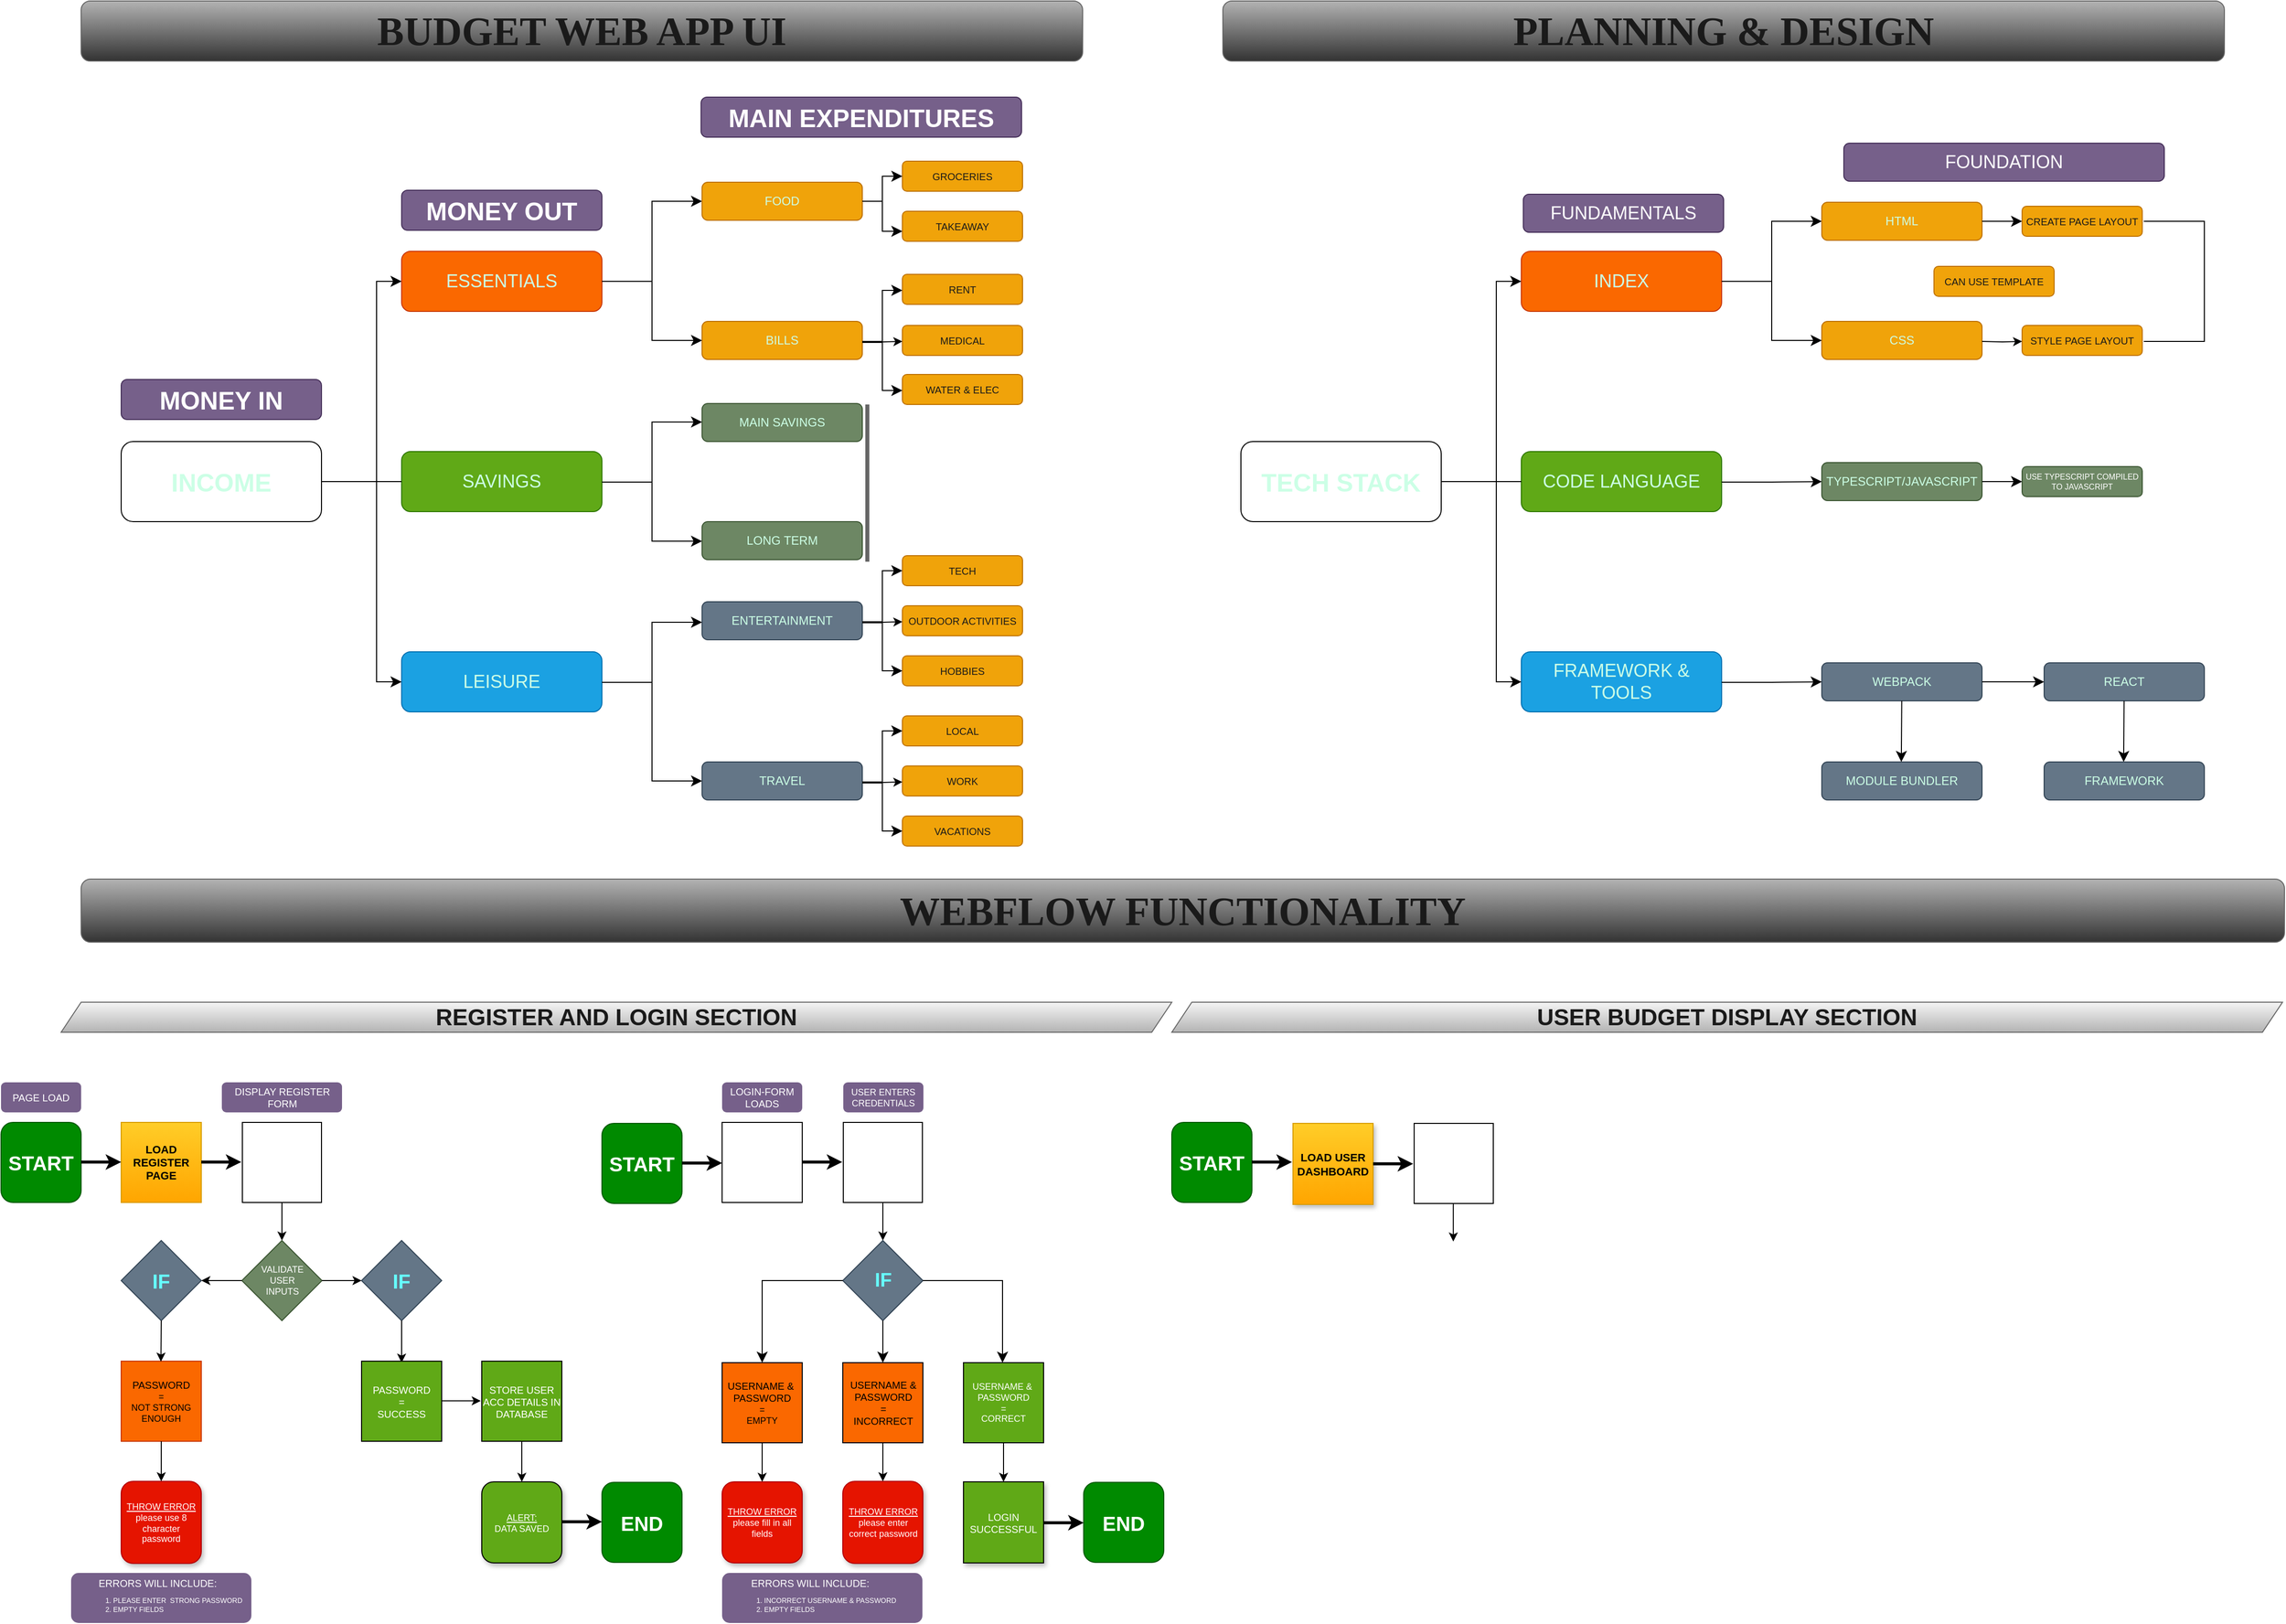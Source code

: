 <mxfile version="21.2.8" type="device">
  <diagram name="Page-1" id="I_GCutwwqsWQ-EJrJeId">
    <mxGraphModel dx="1694" dy="2694" grid="1" gridSize="10" guides="1" tooltips="1" connect="1" arrows="1" fold="1" page="1" pageScale="1" pageWidth="1169" pageHeight="1654" math="0" shadow="0">
      <root>
        <mxCell id="0" />
        <mxCell id="1" parent="0" />
        <mxCell id="FOsPCoNG0iHL-lNRCBrH-2" value="BUDGET WEB APP UI" style="rounded=1;whiteSpace=wrap;html=1;labelBackgroundColor=none;fontFamily=Tahoma;fontStyle=1;fontSize=40;fillColor=#B3B3B3;gradientColor=#333333;strokeColor=#666666;fontColor=#1A1A1A;" vertex="1" parent="1">
          <mxGeometry x="80" y="-1640" width="1000" height="60" as="geometry" />
        </mxCell>
        <mxCell id="FOsPCoNG0iHL-lNRCBrH-97" value="PLANNING &amp;amp; DESIGN" style="rounded=1;whiteSpace=wrap;html=1;labelBackgroundColor=none;fontFamily=Tahoma;fontStyle=1;fontSize=40;fillColor=#B3B3B3;gradientColor=#333333;strokeColor=#666666;fontColor=#1A1A1A;" vertex="1" parent="1">
          <mxGeometry x="1220" y="-1640" width="1000" height="60" as="geometry" />
        </mxCell>
        <mxCell id="FOsPCoNG0iHL-lNRCBrH-99" value="TECH STACK" style="rounded=1;whiteSpace=wrap;html=1;fontStyle=1;fontSize=25;fontColor=#CCFFE6;" vertex="1" parent="1">
          <mxGeometry x="1238" y="-1200" width="200" height="80" as="geometry" />
        </mxCell>
        <mxCell id="FOsPCoNG0iHL-lNRCBrH-100" value="CODE LANGUAGE" style="rounded=1;whiteSpace=wrap;html=1;fillColor=#60a917;fontColor=#CCFFE6;strokeColor=#2D7600;fontSize=18;" vertex="1" parent="1">
          <mxGeometry x="1518" y="-1190" width="200" height="60" as="geometry" />
        </mxCell>
        <mxCell id="FOsPCoNG0iHL-lNRCBrH-101" value="INDEX" style="rounded=1;whiteSpace=wrap;html=1;fillColor=#fa6800;fontColor=#CCFFE6;strokeColor=#C73500;fontSize=18;" vertex="1" parent="1">
          <mxGeometry x="1518" y="-1390" width="200" height="60" as="geometry" />
        </mxCell>
        <mxCell id="FOsPCoNG0iHL-lNRCBrH-102" value="FRAMEWORK &amp;amp; TOOLS" style="rounded=1;whiteSpace=wrap;html=1;fillColor=#1ba1e2;fontColor=#CCFFE6;strokeColor=#006EAF;fontSize=18;" vertex="1" parent="1">
          <mxGeometry x="1518" y="-990" width="200" height="60" as="geometry" />
        </mxCell>
        <mxCell id="FOsPCoNG0iHL-lNRCBrH-103" value="" style="endArrow=none;html=1;rounded=0;exitX=1;exitY=0.5;exitDx=0;exitDy=0;entryX=0;entryY=0.5;entryDx=0;entryDy=0;align=center;verticalAlign=middle;" edge="1" parent="1" source="FOsPCoNG0iHL-lNRCBrH-99" target="FOsPCoNG0iHL-lNRCBrH-100">
          <mxGeometry width="50" height="50" relative="1" as="geometry">
            <mxPoint x="1798" y="-1060" as="sourcePoint" />
            <mxPoint x="1848" y="-1110" as="targetPoint" />
          </mxGeometry>
        </mxCell>
        <mxCell id="FOsPCoNG0iHL-lNRCBrH-104" value="" style="edgeStyle=elbowEdgeStyle;elbow=horizontal;endArrow=classic;html=1;curved=0;rounded=0;endSize=8;startSize=8;exitX=1;exitY=0.5;exitDx=0;exitDy=0;align=center;entryX=0;entryY=0.5;entryDx=0;entryDy=0;" edge="1" parent="1" source="FOsPCoNG0iHL-lNRCBrH-101" target="FOsPCoNG0iHL-lNRCBrH-106">
          <mxGeometry width="50" height="50" relative="1" as="geometry">
            <mxPoint x="1768" y="-1220" as="sourcePoint" />
            <mxPoint x="1818" y="-1420" as="targetPoint" />
          </mxGeometry>
        </mxCell>
        <mxCell id="FOsPCoNG0iHL-lNRCBrH-105" value="" style="edgeStyle=elbowEdgeStyle;elbow=horizontal;endArrow=classic;html=1;curved=0;rounded=0;endSize=8;startSize=8;align=center;verticalAlign=middle;" edge="1" parent="1">
          <mxGeometry width="50" height="50" relative="1" as="geometry">
            <mxPoint x="1468" y="-1160" as="sourcePoint" />
            <mxPoint x="1518" y="-960" as="targetPoint" />
          </mxGeometry>
        </mxCell>
        <mxCell id="FOsPCoNG0iHL-lNRCBrH-106" value="HTML" style="rounded=1;whiteSpace=wrap;html=1;fillColor=#f0a30a;strokeColor=#BD7000;fontColor=#CCFFE6;" vertex="1" parent="1">
          <mxGeometry x="1818" y="-1439" width="160" height="38" as="geometry" />
        </mxCell>
        <mxCell id="FOsPCoNG0iHL-lNRCBrH-107" value="CSS" style="rounded=1;whiteSpace=wrap;html=1;fillColor=#f0a30a;strokeColor=#BD7000;fontColor=#CCFFE6;" vertex="1" parent="1">
          <mxGeometry x="1818" y="-1320" width="160" height="38" as="geometry" />
        </mxCell>
        <mxCell id="FOsPCoNG0iHL-lNRCBrH-108" value="TYPESCRIPT/JAVASCRIPT" style="rounded=1;whiteSpace=wrap;html=1;fillColor=#6d8764;fontColor=#CCFFE6;strokeColor=#3A5431;" vertex="1" parent="1">
          <mxGeometry x="1818" y="-1179" width="160" height="38" as="geometry" />
        </mxCell>
        <mxCell id="FOsPCoNG0iHL-lNRCBrH-110" value="REACT" style="rounded=1;whiteSpace=wrap;html=1;fillColor=#647687;fontColor=#CCFFE6;strokeColor=#314354;" vertex="1" parent="1">
          <mxGeometry x="2040" y="-979" width="160" height="38" as="geometry" />
        </mxCell>
        <mxCell id="FOsPCoNG0iHL-lNRCBrH-111" value="WEBPACK" style="rounded=1;whiteSpace=wrap;html=1;fillColor=#647687;fontColor=#CCFFE6;strokeColor=#314354;" vertex="1" parent="1">
          <mxGeometry x="1818" y="-979" width="160" height="38" as="geometry" />
        </mxCell>
        <mxCell id="FOsPCoNG0iHL-lNRCBrH-112" value="" style="edgeStyle=elbowEdgeStyle;elbow=horizontal;endArrow=classic;html=1;curved=0;rounded=0;endSize=8;startSize=8;align=center;verticalAlign=middle;" edge="1" parent="1">
          <mxGeometry width="50" height="50" relative="1" as="geometry">
            <mxPoint x="1468" y="-1160" as="sourcePoint" />
            <mxPoint x="1518" y="-1360" as="targetPoint" />
          </mxGeometry>
        </mxCell>
        <mxCell id="FOsPCoNG0iHL-lNRCBrH-113" value="" style="edgeStyle=elbowEdgeStyle;elbow=horizontal;endArrow=classic;html=1;curved=0;rounded=0;endSize=8;startSize=8;entryX=0;entryY=0.5;entryDx=0;entryDy=0;align=center;" edge="1" parent="1" target="FOsPCoNG0iHL-lNRCBrH-107">
          <mxGeometry width="50" height="50" relative="1" as="geometry">
            <mxPoint x="1718" y="-1360" as="sourcePoint" />
            <mxPoint x="1828" y="-1410" as="targetPoint" />
          </mxGeometry>
        </mxCell>
        <mxCell id="FOsPCoNG0iHL-lNRCBrH-114" value="" style="edgeStyle=elbowEdgeStyle;elbow=horizontal;endArrow=classic;html=1;curved=0;rounded=0;endSize=8;startSize=8;exitX=1;exitY=0.5;exitDx=0;exitDy=0;align=center;entryX=0;entryY=0.5;entryDx=0;entryDy=0;" edge="1" parent="1" target="FOsPCoNG0iHL-lNRCBrH-108">
          <mxGeometry width="50" height="50" relative="1" as="geometry">
            <mxPoint x="1718" y="-1159.5" as="sourcePoint" />
            <mxPoint x="1818" y="-1219.5" as="targetPoint" />
          </mxGeometry>
        </mxCell>
        <mxCell id="FOsPCoNG0iHL-lNRCBrH-117" value="" style="edgeStyle=elbowEdgeStyle;elbow=horizontal;endArrow=classic;html=1;curved=0;rounded=0;endSize=8;startSize=8;entryX=0;entryY=0.5;entryDx=0;entryDy=0;align=center;" edge="1" parent="1" target="FOsPCoNG0iHL-lNRCBrH-111">
          <mxGeometry width="50" height="50" relative="1" as="geometry">
            <mxPoint x="1718" y="-959.5" as="sourcePoint" />
            <mxPoint x="1818" y="-900.5" as="targetPoint" />
          </mxGeometry>
        </mxCell>
        <mxCell id="FOsPCoNG0iHL-lNRCBrH-118" value="CREATE PAGE LAYOUT" style="rounded=1;whiteSpace=wrap;html=1;fillColor=#f0a30a;strokeColor=#BD7000;fontColor=#1A1A1A;fontSize=10;" vertex="1" parent="1">
          <mxGeometry x="2018" y="-1435" width="120" height="30" as="geometry" />
        </mxCell>
        <mxCell id="FOsPCoNG0iHL-lNRCBrH-127" value="STYLE PAGE LAYOUT" style="rounded=1;whiteSpace=wrap;html=1;fillColor=#f0a30a;strokeColor=#BD7000;fontColor=#1A1A1A;fontSize=10;" vertex="1" parent="1">
          <mxGeometry x="2018" y="-1316" width="120" height="30" as="geometry" />
        </mxCell>
        <mxCell id="FOsPCoNG0iHL-lNRCBrH-129" value="" style="edgeStyle=elbowEdgeStyle;elbow=horizontal;endArrow=classic;html=1;curved=0;rounded=0;endSize=8;startSize=8;align=center;" edge="1" parent="1" target="FOsPCoNG0iHL-lNRCBrH-118">
          <mxGeometry width="50" height="50" relative="1" as="geometry">
            <mxPoint x="1978" y="-1420" as="sourcePoint" />
            <mxPoint x="2068" y="-1500" as="targetPoint" />
          </mxGeometry>
        </mxCell>
        <mxCell id="FOsPCoNG0iHL-lNRCBrH-138" value="" style="edgeStyle=orthogonalEdgeStyle;rounded=0;orthogonalLoop=1;jettySize=auto;html=1;entryX=0;entryY=0.5;entryDx=0;entryDy=0;" edge="1" parent="1">
          <mxGeometry relative="1" as="geometry">
            <mxPoint x="1978" y="-1300" as="sourcePoint" />
            <mxPoint x="2018" y="-1300" as="targetPoint" />
          </mxGeometry>
        </mxCell>
        <mxCell id="FOsPCoNG0iHL-lNRCBrH-146" value="" style="edgeStyle=elbowEdgeStyle;elbow=horizontal;endArrow=classic;html=1;curved=0;rounded=0;endSize=8;startSize=8;entryX=0;entryY=0.5;entryDx=0;entryDy=0;align=center;" edge="1" parent="1" source="FOsPCoNG0iHL-lNRCBrH-111" target="FOsPCoNG0iHL-lNRCBrH-110">
          <mxGeometry width="50" height="50" relative="1" as="geometry">
            <mxPoint x="1980" y="-961" as="sourcePoint" />
            <mxPoint x="2038" y="-960.59" as="targetPoint" />
          </mxGeometry>
        </mxCell>
        <mxCell id="FOsPCoNG0iHL-lNRCBrH-147" value="USE TYPESCRIPT COMPILED TO JAVASCRIPT" style="rounded=1;whiteSpace=wrap;html=1;fillColor=#6d8764;strokeColor=#3A5431;fontColor=#ffffff;fontSize=8;" vertex="1" parent="1">
          <mxGeometry x="2018" y="-1175" width="120" height="30" as="geometry" />
        </mxCell>
        <mxCell id="FOsPCoNG0iHL-lNRCBrH-149" value="" style="edgeStyle=elbowEdgeStyle;elbow=horizontal;endArrow=classic;html=1;curved=0;rounded=0;endSize=8;startSize=8;align=center;" edge="1" parent="1" target="FOsPCoNG0iHL-lNRCBrH-147">
          <mxGeometry width="50" height="50" relative="1" as="geometry">
            <mxPoint x="1978" y="-1160" as="sourcePoint" />
            <mxPoint x="2068" y="-1240" as="targetPoint" />
          </mxGeometry>
        </mxCell>
        <mxCell id="FOsPCoNG0iHL-lNRCBrH-157" value="" style="edgeStyle=segmentEdgeStyle;endArrow=classic;html=1;curved=0;rounded=0;endSize=8;startSize=8;" edge="1" parent="1">
          <mxGeometry width="50" height="50" relative="1" as="geometry">
            <mxPoint x="2119.82" y="-941" as="sourcePoint" />
            <mxPoint x="2119.41" y="-880" as="targetPoint" />
          </mxGeometry>
        </mxCell>
        <mxCell id="FOsPCoNG0iHL-lNRCBrH-159" value="FRAMEWORK" style="rounded=1;whiteSpace=wrap;html=1;fillColor=#647687;fontColor=#CCFFE6;strokeColor=#314354;" vertex="1" parent="1">
          <mxGeometry x="2040" y="-880" width="160" height="38" as="geometry" />
        </mxCell>
        <mxCell id="FOsPCoNG0iHL-lNRCBrH-160" value="MODULE BUNDLER" style="rounded=1;whiteSpace=wrap;html=1;fillColor=#647687;fontColor=#CCFFE6;strokeColor=#314354;" vertex="1" parent="1">
          <mxGeometry x="1818" y="-880" width="160" height="38" as="geometry" />
        </mxCell>
        <mxCell id="FOsPCoNG0iHL-lNRCBrH-165" value="" style="shape=partialRectangle;whiteSpace=wrap;html=1;bottom=1;right=1;left=1;top=0;fillColor=none;routingCenterX=-0.5;rotation=-90;" vertex="1" parent="1">
          <mxGeometry x="2110" y="-1390" width="120" height="60" as="geometry" />
        </mxCell>
        <mxCell id="FOsPCoNG0iHL-lNRCBrH-167" value="CAN USE TEMPLATE" style="rounded=1;whiteSpace=wrap;html=1;fillColor=#f0a30a;strokeColor=#BD7000;fontColor=#1A1A1A;fontSize=10;" vertex="1" parent="1">
          <mxGeometry x="1930" y="-1375" width="120" height="30" as="geometry" />
        </mxCell>
        <mxCell id="FOsPCoNG0iHL-lNRCBrH-168" value="" style="edgeStyle=segmentEdgeStyle;endArrow=classic;html=1;curved=0;rounded=0;endSize=8;startSize=8;" edge="1" parent="1">
          <mxGeometry width="50" height="50" relative="1" as="geometry">
            <mxPoint x="1897.82" y="-941" as="sourcePoint" />
            <mxPoint x="1897.41" y="-880" as="targetPoint" />
          </mxGeometry>
        </mxCell>
        <mxCell id="FOsPCoNG0iHL-lNRCBrH-169" value="FUNDAMENTALS" style="rounded=1;whiteSpace=wrap;html=1;fontSize=18;fillColor=#76608a;fontColor=#ffffff;strokeColor=#432D57;" vertex="1" parent="1">
          <mxGeometry x="1520" y="-1447" width="200" height="38" as="geometry" />
        </mxCell>
        <mxCell id="FOsPCoNG0iHL-lNRCBrH-170" value="FOUNDATION" style="rounded=1;whiteSpace=wrap;html=1;fontSize=18;fillColor=#76608a;fontColor=#ffffff;strokeColor=#432D57;" vertex="1" parent="1">
          <mxGeometry x="1840" y="-1498" width="320" height="38" as="geometry" />
        </mxCell>
        <mxCell id="FOsPCoNG0iHL-lNRCBrH-172" value="WEBFLOW FUNCTIONALITY" style="rounded=1;whiteSpace=wrap;html=1;labelBackgroundColor=none;fontFamily=Tahoma;fontStyle=1;fontSize=40;fillColor=#B3B3B3;gradientColor=#333333;strokeColor=#666666;fontColor=#1A1A1A;" vertex="1" parent="1">
          <mxGeometry x="80" y="-763" width="2200" height="63" as="geometry" />
        </mxCell>
        <mxCell id="FOsPCoNG0iHL-lNRCBrH-175" value="&lt;font style=&quot;font-size: 20px;&quot;&gt;START&lt;/font&gt;" style="triangle;whiteSpace=wrap;html=1;fillColor=#008a00;strokeColor=#005700;shape=label;perimeter=rectanglePerimeter;rounded=1;fontColor=#ffffff;strokeWidth=1;fontStyle=1;fontSize=20;" vertex="1" parent="1">
          <mxGeometry y="-520" width="80" height="80" as="geometry" />
        </mxCell>
        <mxCell id="FOsPCoNG0iHL-lNRCBrH-176" value="LOAD LOGIN&lt;br&gt;PAGE" style="ellipse;whiteSpace=wrap;html=1;aspect=fixed;shape=label;perimeter=rectanglePerimeter;strokeWidth=1;fontColor=#FFFFFF;" vertex="1" parent="1">
          <mxGeometry x="720" y="-520" width="80" height="80" as="geometry" />
        </mxCell>
        <mxCell id="FOsPCoNG0iHL-lNRCBrH-178" value="USERNAME &amp;amp; PASSWORD" style="rounded=0;whiteSpace=wrap;html=1;strokeWidth=1;fontColor=#FFFFFF;" vertex="1" parent="1">
          <mxGeometry x="841" y="-520" width="79" height="80" as="geometry" />
        </mxCell>
        <mxCell id="FOsPCoNG0iHL-lNRCBrH-179" value="&lt;font style=&quot;font-size: 10px;&quot;&gt;USERNAME &amp;amp;&amp;nbsp;&lt;br style=&quot;&quot;&gt;PASSWORD&lt;/font&gt;&lt;br style=&quot;font-size: 9px;&quot;&gt;=&lt;br style=&quot;font-size: 9px;&quot;&gt;EMPTY" style="rounded=0;whiteSpace=wrap;html=1;fontSize=9;fillColor=#fa6800;fontColor=#000000;strokeColor=default;strokeWidth=1;" vertex="1" parent="1">
          <mxGeometry x="720" y="-280" width="80" height="80" as="geometry" />
        </mxCell>
        <mxCell id="FOsPCoNG0iHL-lNRCBrH-182" value="" style="endArrow=classic;html=1;rounded=0;entryX=0;entryY=0.5;entryDx=0;entryDy=0;strokeWidth=3;fontColor=#CCFFE6;" edge="1" parent="1">
          <mxGeometry width="50" height="50" relative="1" as="geometry">
            <mxPoint x="800" y="-480.42" as="sourcePoint" />
            <mxPoint x="840" y="-480.42" as="targetPoint" />
          </mxGeometry>
        </mxCell>
        <mxCell id="FOsPCoNG0iHL-lNRCBrH-183" value="" style="endArrow=classic;html=1;rounded=0;exitX=0.5;exitY=1;exitDx=0;exitDy=0;strokeWidth=1;entryX=0.5;entryY=0;entryDx=0;entryDy=0;" edge="1" parent="1" source="FOsPCoNG0iHL-lNRCBrH-178" target="FOsPCoNG0iHL-lNRCBrH-204">
          <mxGeometry width="50" height="50" relative="1" as="geometry">
            <mxPoint x="780" y="-420" as="sourcePoint" />
            <mxPoint x="880.5" y="-400" as="targetPoint" />
          </mxGeometry>
        </mxCell>
        <mxCell id="FOsPCoNG0iHL-lNRCBrH-185" value="&lt;u&gt;THROW ERROR&lt;/u&gt;&lt;br&gt;please fill in all fields" style="rounded=1;whiteSpace=wrap;html=1;fontSize=9;fillColor=#e51400;fontColor=#ffffff;strokeColor=#B20000;shadow=1;strokeWidth=1;" vertex="1" parent="1">
          <mxGeometry x="720" y="-161" width="80" height="81" as="geometry" />
        </mxCell>
        <mxCell id="FOsPCoNG0iHL-lNRCBrH-186" value="" style="endArrow=classic;html=1;rounded=0;entryX=0.5;entryY=0;entryDx=0;entryDy=0;exitX=0.5;exitY=1;exitDx=0;exitDy=0;strokeWidth=1;" edge="1" parent="1" source="FOsPCoNG0iHL-lNRCBrH-179" target="FOsPCoNG0iHL-lNRCBrH-185">
          <mxGeometry width="50" height="50" relative="1" as="geometry">
            <mxPoint x="759.5" y="-190" as="sourcePoint" />
            <mxPoint x="877.5" y="-123" as="targetPoint" />
          </mxGeometry>
        </mxCell>
        <mxCell id="FOsPCoNG0iHL-lNRCBrH-187" value="&lt;span style=&quot;font-size: 10px;&quot;&gt;USERNAME &amp;amp; PASSWORD&lt;br&gt;=&lt;br&gt;INCORRECT&lt;br&gt;&lt;/span&gt;" style="rounded=0;whiteSpace=wrap;html=1;fontSize=9;fillColor=#fa6800;fontColor=#000000;strokeColor=default;strokeWidth=1;" vertex="1" parent="1">
          <mxGeometry x="840.5" y="-280" width="80" height="80" as="geometry" />
        </mxCell>
        <mxCell id="FOsPCoNG0iHL-lNRCBrH-190" value="&lt;u&gt;THROW ERROR&lt;/u&gt;&lt;br&gt;please enter correct password" style="rounded=1;whiteSpace=wrap;html=1;fontSize=9;fillColor=#e51400;fontColor=#ffffff;strokeColor=#B20000;shadow=1;strokeWidth=1;" vertex="1" parent="1">
          <mxGeometry x="840.5" y="-161.5" width="80" height="82" as="geometry" />
        </mxCell>
        <mxCell id="FOsPCoNG0iHL-lNRCBrH-191" value="" style="endArrow=classic;html=1;rounded=0;entryX=0.5;entryY=0;entryDx=0;entryDy=0;exitX=0.5;exitY=1;exitDx=0;exitDy=0;strokeWidth=1;" edge="1" parent="1" target="FOsPCoNG0iHL-lNRCBrH-190" source="FOsPCoNG0iHL-lNRCBrH-187">
          <mxGeometry width="50" height="50" relative="1" as="geometry">
            <mxPoint x="881.5" y="-190" as="sourcePoint" />
            <mxPoint x="999.5" y="-124" as="targetPoint" />
          </mxGeometry>
        </mxCell>
        <mxCell id="FOsPCoNG0iHL-lNRCBrH-204" value="IF" style="rhombus;whiteSpace=wrap;html=1;fillColor=#647687;strokeColor=#314354;fontColor=#66FFFF;strokeWidth=1;fontSize=19;fontStyle=1" vertex="1" parent="1">
          <mxGeometry x="840.5" y="-402" width="80" height="80" as="geometry" />
        </mxCell>
        <mxCell id="FOsPCoNG0iHL-lNRCBrH-205" value="" style="edgeStyle=segmentEdgeStyle;endArrow=classic;html=1;curved=0;rounded=0;endSize=8;startSize=8;entryX=0.5;entryY=0;entryDx=0;entryDy=0;exitX=0.5;exitY=1;exitDx=0;exitDy=0;strokeWidth=1;" edge="1" parent="1" source="FOsPCoNG0iHL-lNRCBrH-204" target="FOsPCoNG0iHL-lNRCBrH-187">
          <mxGeometry width="50" height="50" relative="1" as="geometry">
            <mxPoint x="881" y="-320" as="sourcePoint" />
            <mxPoint x="1155" y="-287" as="targetPoint" />
          </mxGeometry>
        </mxCell>
        <mxCell id="FOsPCoNG0iHL-lNRCBrH-206" value="" style="edgeStyle=segmentEdgeStyle;endArrow=classic;html=1;curved=0;rounded=0;endSize=8;startSize=8;exitX=0;exitY=0.5;exitDx=0;exitDy=0;entryX=0.5;entryY=0;entryDx=0;entryDy=0;strokeWidth=1;" edge="1" parent="1" source="FOsPCoNG0iHL-lNRCBrH-204" target="FOsPCoNG0iHL-lNRCBrH-179">
          <mxGeometry width="50" height="50" relative="1" as="geometry">
            <mxPoint x="780" y="-360" as="sourcePoint" />
            <mxPoint x="819" y="-290" as="targetPoint" />
          </mxGeometry>
        </mxCell>
        <mxCell id="FOsPCoNG0iHL-lNRCBrH-208" value="" style="edgeStyle=segmentEdgeStyle;endArrow=classic;html=1;curved=0;rounded=0;endSize=8;startSize=8;exitX=1;exitY=0.5;exitDx=0;exitDy=0;strokeWidth=1;" edge="1" parent="1" source="FOsPCoNG0iHL-lNRCBrH-204">
          <mxGeometry width="50" height="50" relative="1" as="geometry">
            <mxPoint x="1105" y="-330" as="sourcePoint" />
            <mxPoint x="1000" y="-280" as="targetPoint" />
          </mxGeometry>
        </mxCell>
        <mxCell id="FOsPCoNG0iHL-lNRCBrH-209" value="USERNAME &amp;amp;&amp;nbsp;&lt;br style=&quot;font-size: 9px;&quot;&gt;PASSWORD&lt;br style=&quot;font-size: 9px;&quot;&gt;=&lt;br style=&quot;font-size: 9px;&quot;&gt;CORRECT" style="rounded=0;whiteSpace=wrap;html=1;fontSize=9;fillColor=#60a917;fontColor=#ffffff;strokeColor=default;strokeWidth=1;" vertex="1" parent="1">
          <mxGeometry x="961" y="-280" width="80" height="80" as="geometry" />
        </mxCell>
        <mxCell id="FOsPCoNG0iHL-lNRCBrH-210" value="LOGIN SUCCESSFUL" style="rounded=0;whiteSpace=wrap;html=1;fontSize=10;fillColor=#60a917;fontColor=#ffffff;strokeColor=default;shadow=1;strokeWidth=1;" vertex="1" parent="1">
          <mxGeometry x="961" y="-161" width="80" height="81" as="geometry" />
        </mxCell>
        <mxCell id="FOsPCoNG0iHL-lNRCBrH-211" value="" style="endArrow=classic;html=1;rounded=0;entryX=0.5;entryY=0;entryDx=0;entryDy=0;exitX=0.5;exitY=1;exitDx=0;exitDy=0;strokeWidth=1;" edge="1" parent="1" source="FOsPCoNG0iHL-lNRCBrH-209" target="FOsPCoNG0iHL-lNRCBrH-210">
          <mxGeometry width="50" height="50" relative="1" as="geometry">
            <mxPoint x="1000.5" y="-190" as="sourcePoint" />
            <mxPoint x="1118.5" y="-123" as="targetPoint" />
          </mxGeometry>
        </mxCell>
        <mxCell id="FOsPCoNG0iHL-lNRCBrH-213" value="LOAD USER DASHBOARD" style="rounded=0;whiteSpace=wrap;html=1;fontSize=11;shadow=1;strokeWidth=1;fillColor=#ffcd28;gradientColor=#ffa500;strokeColor=#d79b00;fontColor=#000000;fontStyle=1" vertex="1" parent="1">
          <mxGeometry x="1290" y="-519" width="80" height="81" as="geometry" />
        </mxCell>
        <mxCell id="FOsPCoNG0iHL-lNRCBrH-220" value="PAGE LOAD" style="rounded=1;whiteSpace=wrap;html=1;fontSize=10;fillColor=#76608a;fontColor=#ffffff;strokeColor=none;" vertex="1" parent="1">
          <mxGeometry y="-560" width="80" height="30" as="geometry" />
        </mxCell>
        <mxCell id="FOsPCoNG0iHL-lNRCBrH-221" value="&lt;font style=&quot;font-size: 10px;&quot;&gt;LOGIN-FORM&lt;br style=&quot;font-size: 10px;&quot;&gt;LOADS&lt;/font&gt;" style="rounded=1;whiteSpace=wrap;html=1;fontSize=10;fillColor=#76608a;fontColor=#ffffff;strokeColor=none;" vertex="1" parent="1">
          <mxGeometry x="720" y="-560" width="80" height="30" as="geometry" />
        </mxCell>
        <mxCell id="FOsPCoNG0iHL-lNRCBrH-222" value="USER ENTERS CREDENTIALS" style="rounded=1;whiteSpace=wrap;html=1;fontSize=9;fillColor=#76608a;fontColor=#ffffff;strokeColor=none;" vertex="1" parent="1">
          <mxGeometry x="841" y="-560" width="80" height="30" as="geometry" />
        </mxCell>
        <mxCell id="FOsPCoNG0iHL-lNRCBrH-223" value="&lt;div style=&quot;text-align: center;&quot;&gt;&lt;span style=&quot;font-size: 10px; background-color: initial;&quot;&gt;ERRORS WILL INCLUDE:&lt;/span&gt;&lt;/div&gt;&lt;ol style=&quot;font-size: 7px;&quot;&gt;&lt;li style=&quot;&quot;&gt;&lt;font style=&quot;font-size: 7px;&quot;&gt;INCORRECT USERNAME &amp;amp; PASSWORD&lt;/font&gt;&lt;/li&gt;&lt;li style=&quot;&quot;&gt;EMPTY FIELDS&lt;/li&gt;&lt;/ol&gt;" style="rounded=1;whiteSpace=wrap;html=1;align=left;fillColor=#76608a;fontColor=#ffffff;strokeColor=none;" vertex="1" parent="1">
          <mxGeometry x="720" y="-70" width="200" height="50" as="geometry" />
        </mxCell>
        <mxCell id="FOsPCoNG0iHL-lNRCBrH-224" value="&lt;font style=&quot;font-size: 11px;&quot;&gt;&lt;span style=&quot;font-size: 11px;&quot;&gt;LOAD REGISTER PAGE&lt;/span&gt;&lt;/font&gt;" style="ellipse;whiteSpace=wrap;html=1;aspect=fixed;shape=label;perimeter=rectanglePerimeter;strokeWidth=1;fontSize=11;fillColor=#ffcd28;strokeColor=#d79b00;gradientColor=#ffa500;fontColor=#000000;fontStyle=1" vertex="1" parent="1">
          <mxGeometry x="120" y="-520" width="80" height="80" as="geometry" />
        </mxCell>
        <mxCell id="FOsPCoNG0iHL-lNRCBrH-225" value="&lt;u&gt;USER ENTERS:&lt;br&gt;&lt;/u&gt;&lt;font style=&quot;font-size: 10px;&quot;&gt;USERNAME &amp;amp; PASSWORD&lt;/font&gt;" style="rounded=0;whiteSpace=wrap;html=1;strokeWidth=1;fontColor=#FFFFFF;" vertex="1" parent="1">
          <mxGeometry x="241" y="-520" width="79" height="80" as="geometry" />
        </mxCell>
        <mxCell id="FOsPCoNG0iHL-lNRCBrH-226" value="&lt;span style=&quot;font-size: 10px;&quot;&gt;STORE USER ACC DETAILS IN DATABASE&lt;/span&gt;" style="rounded=0;whiteSpace=wrap;html=1;fontSize=9;fillColor=#60a917;fontColor=#ffffff;strokeColor=default;strokeWidth=1;" vertex="1" parent="1">
          <mxGeometry x="480" y="-281.5" width="80" height="80" as="geometry" />
        </mxCell>
        <mxCell id="FOsPCoNG0iHL-lNRCBrH-227" value="" style="endArrow=classic;html=1;rounded=0;entryX=0;entryY=0.5;entryDx=0;entryDy=0;strokeWidth=3;fontColor=#CCFFE6;" edge="1" parent="1">
          <mxGeometry width="50" height="50" relative="1" as="geometry">
            <mxPoint x="200" y="-480.42" as="sourcePoint" />
            <mxPoint x="240" y="-480.42" as="targetPoint" />
          </mxGeometry>
        </mxCell>
        <mxCell id="FOsPCoNG0iHL-lNRCBrH-228" value="" style="endArrow=classic;html=1;rounded=0;exitX=0.5;exitY=1;exitDx=0;exitDy=0;strokeWidth=1;entryX=0.5;entryY=0;entryDx=0;entryDy=0;" edge="1" parent="1" source="FOsPCoNG0iHL-lNRCBrH-225" target="FOsPCoNG0iHL-lNRCBrH-234">
          <mxGeometry width="50" height="50" relative="1" as="geometry">
            <mxPoint x="180" y="-420" as="sourcePoint" />
            <mxPoint x="280.5" y="-400" as="targetPoint" />
          </mxGeometry>
        </mxCell>
        <mxCell id="FOsPCoNG0iHL-lNRCBrH-229" value="&lt;u&gt;ALERT:&lt;/u&gt;&lt;br&gt;DATA SAVED" style="rounded=1;whiteSpace=wrap;html=1;fontSize=9;fillColor=#60a917;fontColor=#ffffff;strokeColor=default;shadow=1;strokeWidth=1;" vertex="1" parent="1">
          <mxGeometry x="480" y="-161" width="80" height="81" as="geometry" />
        </mxCell>
        <mxCell id="FOsPCoNG0iHL-lNRCBrH-231" value="&lt;font style=&quot;font-size: 10px;&quot;&gt;PASSWORD&lt;/font&gt;&lt;br&gt;=&lt;br&gt;NOT STRONG ENOUGH" style="rounded=0;whiteSpace=wrap;html=1;fontSize=9;fillColor=#fa6800;fontColor=#000000;strokeColor=#C73500;strokeWidth=1;" vertex="1" parent="1">
          <mxGeometry x="120" y="-281.5" width="80" height="80" as="geometry" />
        </mxCell>
        <mxCell id="FOsPCoNG0iHL-lNRCBrH-232" value="&lt;u&gt;THROW ERROR&lt;/u&gt;&lt;br&gt;please use 8 character password" style="rounded=1;whiteSpace=wrap;html=1;fontSize=9;fillColor=#e51400;fontColor=#ffffff;strokeColor=#B20000;shadow=1;strokeWidth=1;" vertex="1" parent="1">
          <mxGeometry x="120" y="-161.5" width="80" height="82" as="geometry" />
        </mxCell>
        <mxCell id="FOsPCoNG0iHL-lNRCBrH-233" value="" style="endArrow=classic;html=1;rounded=0;entryX=0.5;entryY=0;entryDx=0;entryDy=0;exitX=0.5;exitY=1;exitDx=0;exitDy=0;strokeWidth=1;" edge="1" parent="1" source="FOsPCoNG0iHL-lNRCBrH-231" target="FOsPCoNG0iHL-lNRCBrH-232">
          <mxGeometry width="50" height="50" relative="1" as="geometry">
            <mxPoint x="161" y="-190.5" as="sourcePoint" />
            <mxPoint x="279" y="-124.5" as="targetPoint" />
          </mxGeometry>
        </mxCell>
        <mxCell id="FOsPCoNG0iHL-lNRCBrH-234" value="VALIDATE&lt;br style=&quot;font-size: 9px;&quot;&gt;USER&lt;br style=&quot;font-size: 9px;&quot;&gt;INPUTS" style="rhombus;whiteSpace=wrap;html=1;fillColor=#6d8764;strokeColor=#3A5431;strokeWidth=1;fontSize=9;fontColor=#ffffff;" vertex="1" parent="1">
          <mxGeometry x="240.5" y="-402" width="80" height="80" as="geometry" />
        </mxCell>
        <mxCell id="FOsPCoNG0iHL-lNRCBrH-243" value="DISPLAY REGISTER FORM" style="rounded=1;whiteSpace=wrap;html=1;fontSize=10;fillColor=#76608a;fontColor=#ffffff;strokeColor=none;" vertex="1" parent="1">
          <mxGeometry x="220.5" y="-560" width="120" height="30" as="geometry" />
        </mxCell>
        <mxCell id="FOsPCoNG0iHL-lNRCBrH-250" value="" style="endArrow=classic;html=1;rounded=0;entryX=0;entryY=0.5;entryDx=0;entryDy=0;strokeWidth=3;" edge="1" parent="1">
          <mxGeometry width="50" height="50" relative="1" as="geometry">
            <mxPoint x="80" y="-480.34" as="sourcePoint" />
            <mxPoint x="120" y="-480.34" as="targetPoint" />
          </mxGeometry>
        </mxCell>
        <mxCell id="FOsPCoNG0iHL-lNRCBrH-252" value="IF" style="rhombus;whiteSpace=wrap;html=1;fillColor=#647687;strokeColor=#314354;fontColor=#66FFFF;strokeWidth=1;fontSize=20;fontStyle=1" vertex="1" parent="1">
          <mxGeometry x="120" y="-402" width="80" height="80" as="geometry" />
        </mxCell>
        <mxCell id="FOsPCoNG0iHL-lNRCBrH-253" value="IF" style="rhombus;whiteSpace=wrap;html=1;fillColor=#647687;strokeColor=#314354;fontColor=#66FFFF;strokeWidth=1;fontSize=20;fontStyle=1" vertex="1" parent="1">
          <mxGeometry x="360" y="-402" width="80" height="80" as="geometry" />
        </mxCell>
        <mxCell id="FOsPCoNG0iHL-lNRCBrH-254" value="" style="endArrow=classic;html=1;rounded=0;entryX=0.496;entryY=0.006;entryDx=0;entryDy=0;strokeWidth=1;entryPerimeter=0;exitX=0.5;exitY=1;exitDx=0;exitDy=0;" edge="1" parent="1" source="FOsPCoNG0iHL-lNRCBrH-252" target="FOsPCoNG0iHL-lNRCBrH-231">
          <mxGeometry width="50" height="50" relative="1" as="geometry">
            <mxPoint x="120" y="-310" as="sourcePoint" />
            <mxPoint x="159.66" y="-285" as="targetPoint" />
          </mxGeometry>
        </mxCell>
        <mxCell id="FOsPCoNG0iHL-lNRCBrH-255" value="" style="endArrow=classic;html=1;rounded=0;strokeWidth=1;exitX=0.5;exitY=1;exitDx=0;exitDy=0;" edge="1" parent="1" source="FOsPCoNG0iHL-lNRCBrH-253">
          <mxGeometry width="50" height="50" relative="1" as="geometry">
            <mxPoint x="370" y="-310" as="sourcePoint" />
            <mxPoint x="400" y="-280" as="targetPoint" />
          </mxGeometry>
        </mxCell>
        <mxCell id="FOsPCoNG0iHL-lNRCBrH-256" value="" style="endArrow=classic;html=1;rounded=0;strokeWidth=1;entryX=0;entryY=0.5;entryDx=0;entryDy=0;exitX=1;exitY=0.5;exitDx=0;exitDy=0;" edge="1" parent="1" source="FOsPCoNG0iHL-lNRCBrH-234" target="FOsPCoNG0iHL-lNRCBrH-253">
          <mxGeometry width="50" height="50" relative="1" as="geometry">
            <mxPoint x="350" y="-400" as="sourcePoint" />
            <mxPoint x="370" y="-410" as="targetPoint" />
          </mxGeometry>
        </mxCell>
        <mxCell id="FOsPCoNG0iHL-lNRCBrH-257" value="" style="endArrow=classic;html=1;rounded=0;entryX=1;entryY=0.5;entryDx=0;entryDy=0;strokeWidth=1;exitX=0;exitY=0.5;exitDx=0;exitDy=0;" edge="1" parent="1" source="FOsPCoNG0iHL-lNRCBrH-234" target="FOsPCoNG0iHL-lNRCBrH-252">
          <mxGeometry width="50" height="50" relative="1" as="geometry">
            <mxPoint x="201" y="-330.0" as="sourcePoint" />
            <mxPoint x="241" y="-330.0" as="targetPoint" />
          </mxGeometry>
        </mxCell>
        <mxCell id="FOsPCoNG0iHL-lNRCBrH-258" value="&lt;span style=&quot;font-size: 10px;&quot;&gt;PASSWORD&lt;br&gt;=&lt;br&gt;SUCCESS&lt;br&gt;&lt;/span&gt;" style="rounded=0;whiteSpace=wrap;html=1;fontSize=9;fillColor=#60a917;fontColor=#ffffff;strokeColor=default;strokeWidth=1;" vertex="1" parent="1">
          <mxGeometry x="360" y="-281.5" width="80" height="80" as="geometry" />
        </mxCell>
        <mxCell id="FOsPCoNG0iHL-lNRCBrH-259" value="" style="endArrow=classic;html=1;rounded=0;strokeWidth=1;entryX=0;entryY=0.5;entryDx=0;entryDy=0;exitX=1;exitY=0.5;exitDx=0;exitDy=0;" edge="1" parent="1">
          <mxGeometry width="50" height="50" relative="1" as="geometry">
            <mxPoint x="440" y="-241.84" as="sourcePoint" />
            <mxPoint x="479" y="-241.84" as="targetPoint" />
          </mxGeometry>
        </mxCell>
        <mxCell id="FOsPCoNG0iHL-lNRCBrH-260" value="" style="endArrow=classic;html=1;rounded=0;strokeWidth=1;entryX=0.5;entryY=0;entryDx=0;entryDy=0;exitX=0.5;exitY=1;exitDx=0;exitDy=0;" edge="1" parent="1" source="FOsPCoNG0iHL-lNRCBrH-226" target="FOsPCoNG0iHL-lNRCBrH-229">
          <mxGeometry width="50" height="50" relative="1" as="geometry">
            <mxPoint x="401" y="-122.34" as="sourcePoint" />
            <mxPoint x="440" y="-122.34" as="targetPoint" />
          </mxGeometry>
        </mxCell>
        <mxCell id="FOsPCoNG0iHL-lNRCBrH-263" value="&lt;div style=&quot;text-align: center;&quot;&gt;&lt;span style=&quot;font-size: 10px; background-color: initial;&quot;&gt;ERRORS WILL INCLUDE:&lt;/span&gt;&lt;/div&gt;&lt;ol style=&quot;font-size: 7px;&quot;&gt;&lt;li style=&quot;&quot;&gt;PLEASE ENTER&amp;nbsp; STRONG PASSWORD&lt;/li&gt;&lt;li style=&quot;&quot;&gt;EMPTY FIELDS&lt;/li&gt;&lt;/ol&gt;" style="rounded=1;whiteSpace=wrap;html=1;align=left;fillColor=#76608a;fontColor=#ffffff;strokeColor=none;" vertex="1" parent="1">
          <mxGeometry x="70" y="-70" width="180" height="50" as="geometry" />
        </mxCell>
        <mxCell id="FOsPCoNG0iHL-lNRCBrH-268" value="REGISTER AND LOGIN SECTION" style="shape=parallelogram;perimeter=parallelogramPerimeter;whiteSpace=wrap;html=1;fixedSize=1;fontSize=23;fontStyle=1;fillColor=#f5f5f5;gradientColor=#b3b3b3;strokeColor=#666666;fontColor=#1A1A1A;" vertex="1" parent="1">
          <mxGeometry x="60" y="-640" width="1109" height="30" as="geometry" />
        </mxCell>
        <mxCell id="FOsPCoNG0iHL-lNRCBrH-269" value="USER BUDGET DISPLAY SECTION" style="shape=parallelogram;perimeter=parallelogramPerimeter;whiteSpace=wrap;html=1;fixedSize=1;fontSize=23;fontStyle=1;fillColor=#f5f5f5;gradientColor=#b3b3b3;strokeColor=#666666;fontColor=#1A1A1A;" vertex="1" parent="1">
          <mxGeometry x="1169" y="-640" width="1109" height="30" as="geometry" />
        </mxCell>
        <mxCell id="FOsPCoNG0iHL-lNRCBrH-270" value="&lt;u&gt;DISPLAY&lt;br&gt;USER OVERVIEW&lt;/u&gt;" style="rounded=0;whiteSpace=wrap;html=1;strokeWidth=1;fontColor=#FFFFFF;" vertex="1" parent="1">
          <mxGeometry x="1411" y="-519" width="79" height="80" as="geometry" />
        </mxCell>
        <mxCell id="FOsPCoNG0iHL-lNRCBrH-272" value="" style="endArrow=classic;html=1;rounded=0;entryX=0;entryY=0.5;entryDx=0;entryDy=0;strokeWidth=3;fontColor=#CCFFE6;" edge="1" parent="1">
          <mxGeometry width="50" height="50" relative="1" as="geometry">
            <mxPoint x="1370" y="-478.59" as="sourcePoint" />
            <mxPoint x="1410" y="-478.59" as="targetPoint" />
          </mxGeometry>
        </mxCell>
        <mxCell id="FOsPCoNG0iHL-lNRCBrH-273" value="" style="endArrow=classic;html=1;rounded=0;exitX=0.5;exitY=1;exitDx=0;exitDy=0;strokeWidth=1;entryX=0.5;entryY=0;entryDx=0;entryDy=0;" edge="1" parent="1">
          <mxGeometry width="50" height="50" relative="1" as="geometry">
            <mxPoint x="1450.08" y="-439" as="sourcePoint" />
            <mxPoint x="1450.08" y="-401" as="targetPoint" />
          </mxGeometry>
        </mxCell>
        <mxCell id="FOsPCoNG0iHL-lNRCBrH-274" value="END" style="triangle;whiteSpace=wrap;html=1;fillColor=#008a00;strokeColor=#005700;shape=label;perimeter=rectanglePerimeter;rounded=1;fontColor=#ffffff;strokeWidth=1;fontStyle=1;fontSize=20;" vertex="1" parent="1">
          <mxGeometry x="600" y="-160.5" width="80" height="80" as="geometry" />
        </mxCell>
        <mxCell id="FOsPCoNG0iHL-lNRCBrH-275" value="" style="endArrow=classic;html=1;rounded=0;entryX=0;entryY=0.5;entryDx=0;entryDy=0;strokeWidth=3;fontColor=#CCFFE6;" edge="1" parent="1">
          <mxGeometry width="50" height="50" relative="1" as="geometry">
            <mxPoint x="560" y="-121.09" as="sourcePoint" />
            <mxPoint x="600" y="-121.09" as="targetPoint" />
          </mxGeometry>
        </mxCell>
        <mxCell id="FOsPCoNG0iHL-lNRCBrH-276" value="END" style="triangle;whiteSpace=wrap;html=1;fillColor=#008a00;strokeColor=#005700;shape=label;perimeter=rectanglePerimeter;rounded=1;fontColor=#ffffff;strokeWidth=1;fontStyle=1;fontSize=20;" vertex="1" parent="1">
          <mxGeometry x="1081" y="-160.5" width="80" height="80" as="geometry" />
        </mxCell>
        <mxCell id="FOsPCoNG0iHL-lNRCBrH-277" value="" style="endArrow=classic;html=1;rounded=0;entryX=0;entryY=0.5;entryDx=0;entryDy=0;strokeWidth=3;fontColor=#CCFFE6;" edge="1" parent="1">
          <mxGeometry width="50" height="50" relative="1" as="geometry">
            <mxPoint x="1041" y="-120.09" as="sourcePoint" />
            <mxPoint x="1081" y="-120.09" as="targetPoint" />
          </mxGeometry>
        </mxCell>
        <mxCell id="FOsPCoNG0iHL-lNRCBrH-279" value="&lt;font style=&quot;font-size: 20px;&quot;&gt;START&lt;/font&gt;" style="triangle;whiteSpace=wrap;html=1;fillColor=#008a00;strokeColor=#005700;shape=label;perimeter=rectanglePerimeter;rounded=1;fontColor=#ffffff;strokeWidth=1;fontStyle=1;fontSize=20;" vertex="1" parent="1">
          <mxGeometry x="600" y="-519" width="80" height="80" as="geometry" />
        </mxCell>
        <mxCell id="FOsPCoNG0iHL-lNRCBrH-280" value="" style="endArrow=classic;html=1;rounded=0;entryX=0;entryY=0.5;entryDx=0;entryDy=0;strokeWidth=3;" edge="1" parent="1">
          <mxGeometry width="50" height="50" relative="1" as="geometry">
            <mxPoint x="680" y="-479.34" as="sourcePoint" />
            <mxPoint x="720" y="-479.34" as="targetPoint" />
          </mxGeometry>
        </mxCell>
        <mxCell id="FOsPCoNG0iHL-lNRCBrH-281" value="&lt;font style=&quot;font-size: 20px;&quot;&gt;START&lt;/font&gt;" style="triangle;whiteSpace=wrap;html=1;fillColor=#008a00;strokeColor=#005700;shape=label;perimeter=rectanglePerimeter;rounded=1;fontColor=#ffffff;strokeWidth=1;fontStyle=1;fontSize=20;" vertex="1" parent="1">
          <mxGeometry x="1169" y="-520" width="80" height="80" as="geometry" />
        </mxCell>
        <mxCell id="FOsPCoNG0iHL-lNRCBrH-282" value="" style="endArrow=classic;html=1;rounded=0;entryX=0;entryY=0.5;entryDx=0;entryDy=0;strokeWidth=3;" edge="1" parent="1">
          <mxGeometry width="50" height="50" relative="1" as="geometry">
            <mxPoint x="1249" y="-480.34" as="sourcePoint" />
            <mxPoint x="1289" y="-480.34" as="targetPoint" />
          </mxGeometry>
        </mxCell>
        <mxCell id="FOsPCoNG0iHL-lNRCBrH-26" value="INCOME" style="rounded=1;whiteSpace=wrap;html=1;fontStyle=1;fontSize=25;fontColor=#CCFFE6;" vertex="1" parent="1">
          <mxGeometry x="120" y="-1200" width="200" height="80" as="geometry" />
        </mxCell>
        <mxCell id="FOsPCoNG0iHL-lNRCBrH-27" value="SAVINGS" style="rounded=1;whiteSpace=wrap;html=1;fillColor=#60a917;fontColor=#CCFFE6;strokeColor=#2D7600;fontSize=18;" vertex="1" parent="1">
          <mxGeometry x="400" y="-1190" width="200" height="60" as="geometry" />
        </mxCell>
        <mxCell id="FOsPCoNG0iHL-lNRCBrH-28" value="ESSENTIALS" style="rounded=1;whiteSpace=wrap;html=1;fillColor=#fa6800;fontColor=#CCFFE6;strokeColor=#C73500;fontSize=18;" vertex="1" parent="1">
          <mxGeometry x="400" y="-1390" width="200" height="60" as="geometry" />
        </mxCell>
        <mxCell id="FOsPCoNG0iHL-lNRCBrH-29" value="LEISURE" style="rounded=1;whiteSpace=wrap;html=1;fillColor=#1ba1e2;fontColor=#CCFFE6;strokeColor=#006EAF;fontSize=18;" vertex="1" parent="1">
          <mxGeometry x="400" y="-990" width="200" height="60" as="geometry" />
        </mxCell>
        <mxCell id="FOsPCoNG0iHL-lNRCBrH-31" value="" style="endArrow=none;html=1;rounded=0;exitX=1;exitY=0.5;exitDx=0;exitDy=0;entryX=0;entryY=0.5;entryDx=0;entryDy=0;align=center;verticalAlign=middle;" edge="1" parent="1" source="FOsPCoNG0iHL-lNRCBrH-26" target="FOsPCoNG0iHL-lNRCBrH-27">
          <mxGeometry width="50" height="50" relative="1" as="geometry">
            <mxPoint x="680" y="-1060" as="sourcePoint" />
            <mxPoint x="730" y="-1110" as="targetPoint" />
          </mxGeometry>
        </mxCell>
        <mxCell id="FOsPCoNG0iHL-lNRCBrH-35" value="" style="edgeStyle=elbowEdgeStyle;elbow=horizontal;endArrow=classic;html=1;curved=0;rounded=0;endSize=8;startSize=8;exitX=1;exitY=0.5;exitDx=0;exitDy=0;align=center;entryX=0;entryY=0.5;entryDx=0;entryDy=0;" edge="1" parent="1" source="FOsPCoNG0iHL-lNRCBrH-28" target="FOsPCoNG0iHL-lNRCBrH-38">
          <mxGeometry width="50" height="50" relative="1" as="geometry">
            <mxPoint x="650" y="-1220" as="sourcePoint" />
            <mxPoint x="700" y="-1420" as="targetPoint" />
          </mxGeometry>
        </mxCell>
        <mxCell id="FOsPCoNG0iHL-lNRCBrH-36" value="" style="edgeStyle=elbowEdgeStyle;elbow=horizontal;endArrow=classic;html=1;curved=0;rounded=0;endSize=8;startSize=8;align=center;verticalAlign=middle;" edge="1" parent="1">
          <mxGeometry width="50" height="50" relative="1" as="geometry">
            <mxPoint x="350" y="-1160" as="sourcePoint" />
            <mxPoint x="400" y="-960" as="targetPoint" />
          </mxGeometry>
        </mxCell>
        <mxCell id="FOsPCoNG0iHL-lNRCBrH-38" value="FOOD" style="rounded=1;whiteSpace=wrap;html=1;fillColor=#f0a30a;strokeColor=#BD7000;fontColor=#CCFFE6;" vertex="1" parent="1">
          <mxGeometry x="700" y="-1459" width="160" height="38" as="geometry" />
        </mxCell>
        <mxCell id="FOsPCoNG0iHL-lNRCBrH-43" value="BILLS" style="rounded=1;whiteSpace=wrap;html=1;fillColor=#f0a30a;strokeColor=#BD7000;fontColor=#CCFFE6;" vertex="1" parent="1">
          <mxGeometry x="700" y="-1320" width="160" height="38" as="geometry" />
        </mxCell>
        <mxCell id="FOsPCoNG0iHL-lNRCBrH-44" value="MAIN SAVINGS" style="rounded=1;whiteSpace=wrap;html=1;fillColor=#6d8764;fontColor=#CCFFE6;strokeColor=#3A5431;" vertex="1" parent="1">
          <mxGeometry x="700" y="-1238" width="160" height="38" as="geometry" />
        </mxCell>
        <mxCell id="FOsPCoNG0iHL-lNRCBrH-45" value="LONG TERM" style="rounded=1;whiteSpace=wrap;html=1;fillColor=#6d8764;fontColor=#CCFFE6;strokeColor=#3A5431;" vertex="1" parent="1">
          <mxGeometry x="700" y="-1120" width="160" height="38" as="geometry" />
        </mxCell>
        <mxCell id="FOsPCoNG0iHL-lNRCBrH-46" value="ENTERTAINMENT" style="rounded=1;whiteSpace=wrap;html=1;fillColor=#647687;fontColor=#CCFFE6;strokeColor=#314354;" vertex="1" parent="1">
          <mxGeometry x="700" y="-1040" width="160" height="38" as="geometry" />
        </mxCell>
        <mxCell id="FOsPCoNG0iHL-lNRCBrH-47" value="TRAVEL" style="rounded=1;whiteSpace=wrap;html=1;fillColor=#647687;fontColor=#CCFFE6;strokeColor=#314354;" vertex="1" parent="1">
          <mxGeometry x="700" y="-880" width="160" height="38" as="geometry" />
        </mxCell>
        <mxCell id="FOsPCoNG0iHL-lNRCBrH-48" value="" style="edgeStyle=elbowEdgeStyle;elbow=horizontal;endArrow=classic;html=1;curved=0;rounded=0;endSize=8;startSize=8;align=center;verticalAlign=middle;" edge="1" parent="1">
          <mxGeometry width="50" height="50" relative="1" as="geometry">
            <mxPoint x="350" y="-1160" as="sourcePoint" />
            <mxPoint x="400" y="-1360" as="targetPoint" />
          </mxGeometry>
        </mxCell>
        <mxCell id="FOsPCoNG0iHL-lNRCBrH-49" value="" style="edgeStyle=elbowEdgeStyle;elbow=horizontal;endArrow=classic;html=1;curved=0;rounded=0;endSize=8;startSize=8;entryX=0;entryY=0.5;entryDx=0;entryDy=0;align=center;" edge="1" parent="1" target="FOsPCoNG0iHL-lNRCBrH-43">
          <mxGeometry width="50" height="50" relative="1" as="geometry">
            <mxPoint x="600" y="-1360" as="sourcePoint" />
            <mxPoint x="710" y="-1410" as="targetPoint" />
          </mxGeometry>
        </mxCell>
        <mxCell id="FOsPCoNG0iHL-lNRCBrH-50" value="" style="edgeStyle=elbowEdgeStyle;elbow=horizontal;endArrow=classic;html=1;curved=0;rounded=0;endSize=8;startSize=8;exitX=1;exitY=0.5;exitDx=0;exitDy=0;align=center;" edge="1" parent="1">
          <mxGeometry width="50" height="50" relative="1" as="geometry">
            <mxPoint x="600" y="-1159.5" as="sourcePoint" />
            <mxPoint x="700" y="-1219.5" as="targetPoint" />
          </mxGeometry>
        </mxCell>
        <mxCell id="FOsPCoNG0iHL-lNRCBrH-51" value="" style="edgeStyle=elbowEdgeStyle;elbow=horizontal;endArrow=classic;html=1;curved=0;rounded=0;endSize=8;startSize=8;entryX=0;entryY=0.5;entryDx=0;entryDy=0;align=center;" edge="1" parent="1">
          <mxGeometry width="50" height="50" relative="1" as="geometry">
            <mxPoint x="600" y="-1159.5" as="sourcePoint" />
            <mxPoint x="700" y="-1100.5" as="targetPoint" />
          </mxGeometry>
        </mxCell>
        <mxCell id="FOsPCoNG0iHL-lNRCBrH-52" value="" style="edgeStyle=elbowEdgeStyle;elbow=horizontal;endArrow=classic;html=1;curved=0;rounded=0;endSize=8;startSize=8;exitX=1;exitY=0.5;exitDx=0;exitDy=0;align=center;" edge="1" parent="1">
          <mxGeometry width="50" height="50" relative="1" as="geometry">
            <mxPoint x="600" y="-959.5" as="sourcePoint" />
            <mxPoint x="700" y="-1019.5" as="targetPoint" />
          </mxGeometry>
        </mxCell>
        <mxCell id="FOsPCoNG0iHL-lNRCBrH-53" value="" style="edgeStyle=elbowEdgeStyle;elbow=horizontal;endArrow=classic;html=1;curved=0;rounded=0;endSize=8;startSize=8;entryX=0;entryY=0.5;entryDx=0;entryDy=0;align=center;" edge="1" parent="1" target="FOsPCoNG0iHL-lNRCBrH-47">
          <mxGeometry width="50" height="50" relative="1" as="geometry">
            <mxPoint x="600" y="-959.5" as="sourcePoint" />
            <mxPoint x="700" y="-900.5" as="targetPoint" />
          </mxGeometry>
        </mxCell>
        <mxCell id="FOsPCoNG0iHL-lNRCBrH-55" value="GROCERIES" style="rounded=1;whiteSpace=wrap;html=1;fillColor=#f0a30a;strokeColor=#BD7000;fontColor=#1A1A1A;fontSize=10;" vertex="1" parent="1">
          <mxGeometry x="900" y="-1480" width="120" height="30" as="geometry" />
        </mxCell>
        <mxCell id="FOsPCoNG0iHL-lNRCBrH-56" value="TAKEAWAY" style="rounded=1;whiteSpace=wrap;html=1;fillColor=#f0a30a;strokeColor=#BD7000;fontColor=#1A1A1A;fontSize=10;" vertex="1" parent="1">
          <mxGeometry x="900" y="-1430" width="120" height="30" as="geometry" />
        </mxCell>
        <mxCell id="FOsPCoNG0iHL-lNRCBrH-61" value="LOCAL" style="rounded=1;whiteSpace=wrap;html=1;fillColor=#f0a30a;strokeColor=#BD7000;fontColor=#1A1A1A;fontSize=10;" vertex="1" parent="1">
          <mxGeometry x="900" y="-926" width="120" height="30" as="geometry" />
        </mxCell>
        <mxCell id="FOsPCoNG0iHL-lNRCBrH-62" value="WORK" style="rounded=1;whiteSpace=wrap;html=1;fillColor=#f0a30a;strokeColor=#BD7000;fontColor=#1A1A1A;fontSize=10;" vertex="1" parent="1">
          <mxGeometry x="900" y="-876" width="120" height="30" as="geometry" />
        </mxCell>
        <mxCell id="FOsPCoNG0iHL-lNRCBrH-63" value="VACATIONS" style="rounded=1;whiteSpace=wrap;html=1;fillColor=#f0a30a;strokeColor=#BD7000;fontColor=#1A1A1A;fontSize=10;" vertex="1" parent="1">
          <mxGeometry x="900" y="-826" width="120" height="30" as="geometry" />
        </mxCell>
        <mxCell id="FOsPCoNG0iHL-lNRCBrH-64" value="TECH" style="rounded=1;whiteSpace=wrap;html=1;fillColor=#f0a30a;strokeColor=#BD7000;fontColor=#1A1A1A;fontSize=10;" vertex="1" parent="1">
          <mxGeometry x="900" y="-1086" width="120" height="30" as="geometry" />
        </mxCell>
        <mxCell id="FOsPCoNG0iHL-lNRCBrH-65" value="OUTDOOR ACTIVITIES" style="rounded=1;whiteSpace=wrap;html=1;fillColor=#f0a30a;strokeColor=#BD7000;fontColor=#1A1A1A;fontSize=10;" vertex="1" parent="1">
          <mxGeometry x="900" y="-1036" width="120" height="30" as="geometry" />
        </mxCell>
        <mxCell id="FOsPCoNG0iHL-lNRCBrH-66" value="HOBBIES" style="rounded=1;whiteSpace=wrap;html=1;fillColor=#f0a30a;strokeColor=#BD7000;fontColor=#1A1A1A;fontSize=10;" vertex="1" parent="1">
          <mxGeometry x="900" y="-986" width="120" height="30" as="geometry" />
        </mxCell>
        <mxCell id="FOsPCoNG0iHL-lNRCBrH-68" value="RENT" style="rounded=1;whiteSpace=wrap;html=1;fillColor=#f0a30a;strokeColor=#BD7000;fontColor=#1A1A1A;fontSize=10;" vertex="1" parent="1">
          <mxGeometry x="900" y="-1367" width="120" height="30" as="geometry" />
        </mxCell>
        <mxCell id="FOsPCoNG0iHL-lNRCBrH-69" value="MEDICAL" style="rounded=1;whiteSpace=wrap;html=1;fillColor=#f0a30a;strokeColor=#BD7000;fontColor=#1A1A1A;fontSize=10;" vertex="1" parent="1">
          <mxGeometry x="900" y="-1316" width="120" height="30" as="geometry" />
        </mxCell>
        <mxCell id="FOsPCoNG0iHL-lNRCBrH-70" value="WATER &amp;amp; ELEC" style="rounded=1;whiteSpace=wrap;html=1;fillColor=#f0a30a;strokeColor=#BD7000;fontColor=#1A1A1A;fontSize=10;" vertex="1" parent="1">
          <mxGeometry x="900" y="-1267" width="120" height="30" as="geometry" />
        </mxCell>
        <mxCell id="FOsPCoNG0iHL-lNRCBrH-71" value="" style="edgeStyle=elbowEdgeStyle;elbow=horizontal;endArrow=classic;html=1;curved=0;rounded=0;endSize=8;startSize=8;align=center;" edge="1" parent="1" target="FOsPCoNG0iHL-lNRCBrH-55">
          <mxGeometry width="50" height="50" relative="1" as="geometry">
            <mxPoint x="860" y="-1440" as="sourcePoint" />
            <mxPoint x="950" y="-1520" as="targetPoint" />
          </mxGeometry>
        </mxCell>
        <mxCell id="FOsPCoNG0iHL-lNRCBrH-72" value="" style="edgeStyle=elbowEdgeStyle;elbow=horizontal;endArrow=classic;html=1;curved=0;rounded=0;endSize=8;startSize=8;align=center;" edge="1" parent="1">
          <mxGeometry width="50" height="50" relative="1" as="geometry">
            <mxPoint x="860" y="-1440" as="sourcePoint" />
            <mxPoint x="900" y="-1410" as="targetPoint" />
          </mxGeometry>
        </mxCell>
        <mxCell id="FOsPCoNG0iHL-lNRCBrH-82" value="" style="edgeStyle=orthogonalEdgeStyle;rounded=0;orthogonalLoop=1;jettySize=auto;html=1;entryX=0;entryY=0.5;entryDx=0;entryDy=0;" edge="1" parent="1">
          <mxGeometry relative="1" as="geometry">
            <mxPoint x="860" y="-1020" as="sourcePoint" />
            <mxPoint x="900" y="-1020" as="targetPoint" />
          </mxGeometry>
        </mxCell>
        <mxCell id="FOsPCoNG0iHL-lNRCBrH-83" value="" style="edgeStyle=elbowEdgeStyle;elbow=horizontal;endArrow=classic;html=1;curved=0;rounded=0;endSize=8;startSize=8;align=center;entryX=0;entryY=0.5;entryDx=0;entryDy=0;" edge="1" parent="1">
          <mxGeometry width="50" height="50" relative="1" as="geometry">
            <mxPoint x="860" y="-1019" as="sourcePoint" />
            <mxPoint x="900" y="-1071" as="targetPoint" />
          </mxGeometry>
        </mxCell>
        <mxCell id="FOsPCoNG0iHL-lNRCBrH-84" value="" style="edgeStyle=elbowEdgeStyle;elbow=horizontal;endArrow=classic;html=1;curved=0;rounded=0;endSize=8;startSize=8;align=center;entryX=0;entryY=0.5;entryDx=0;entryDy=0;exitX=1;exitY=0.5;exitDx=0;exitDy=0;" edge="1" parent="1">
          <mxGeometry width="50" height="50" relative="1" as="geometry">
            <mxPoint x="860" y="-1020" as="sourcePoint" />
            <mxPoint x="900" y="-971" as="targetPoint" />
          </mxGeometry>
        </mxCell>
        <mxCell id="FOsPCoNG0iHL-lNRCBrH-85" value="" style="edgeStyle=orthogonalEdgeStyle;rounded=0;orthogonalLoop=1;jettySize=auto;html=1;entryX=0;entryY=0.5;entryDx=0;entryDy=0;" edge="1" parent="1">
          <mxGeometry relative="1" as="geometry">
            <mxPoint x="860" y="-860" as="sourcePoint" />
            <mxPoint x="900" y="-860" as="targetPoint" />
          </mxGeometry>
        </mxCell>
        <mxCell id="FOsPCoNG0iHL-lNRCBrH-86" value="" style="edgeStyle=elbowEdgeStyle;elbow=horizontal;endArrow=classic;html=1;curved=0;rounded=0;endSize=8;startSize=8;align=center;entryX=0;entryY=0.5;entryDx=0;entryDy=0;" edge="1" parent="1">
          <mxGeometry width="50" height="50" relative="1" as="geometry">
            <mxPoint x="860" y="-859" as="sourcePoint" />
            <mxPoint x="900" y="-911" as="targetPoint" />
          </mxGeometry>
        </mxCell>
        <mxCell id="FOsPCoNG0iHL-lNRCBrH-87" value="" style="edgeStyle=elbowEdgeStyle;elbow=horizontal;endArrow=classic;html=1;curved=0;rounded=0;endSize=8;startSize=8;align=center;entryX=0;entryY=0.5;entryDx=0;entryDy=0;exitX=1;exitY=0.5;exitDx=0;exitDy=0;" edge="1" parent="1">
          <mxGeometry width="50" height="50" relative="1" as="geometry">
            <mxPoint x="860" y="-860" as="sourcePoint" />
            <mxPoint x="900" y="-811" as="targetPoint" />
          </mxGeometry>
        </mxCell>
        <mxCell id="FOsPCoNG0iHL-lNRCBrH-88" value="" style="line;strokeWidth=4;direction=south;html=1;perimeter=backbonePerimeter;points=[];outlineConnect=0;labelBackgroundColor=#CC0000;fillColor=#f5f5f5;strokeColor=#666666;fontColor=#333333;" vertex="1" parent="1">
          <mxGeometry x="860" y="-1237" width="10" height="157" as="geometry" />
        </mxCell>
        <mxCell id="FOsPCoNG0iHL-lNRCBrH-90" value="" style="edgeStyle=orthogonalEdgeStyle;rounded=0;orthogonalLoop=1;jettySize=auto;html=1;entryX=0;entryY=0.5;entryDx=0;entryDy=0;" edge="1" parent="1">
          <mxGeometry relative="1" as="geometry">
            <mxPoint x="860" y="-1300" as="sourcePoint" />
            <mxPoint x="900" y="-1300" as="targetPoint" />
          </mxGeometry>
        </mxCell>
        <mxCell id="FOsPCoNG0iHL-lNRCBrH-91" value="" style="edgeStyle=elbowEdgeStyle;elbow=horizontal;endArrow=classic;html=1;curved=0;rounded=0;endSize=8;startSize=8;align=center;entryX=0;entryY=0.5;entryDx=0;entryDy=0;" edge="1" parent="1">
          <mxGeometry width="50" height="50" relative="1" as="geometry">
            <mxPoint x="860" y="-1299" as="sourcePoint" />
            <mxPoint x="900" y="-1351" as="targetPoint" />
          </mxGeometry>
        </mxCell>
        <mxCell id="FOsPCoNG0iHL-lNRCBrH-92" value="" style="edgeStyle=elbowEdgeStyle;elbow=horizontal;endArrow=classic;html=1;curved=0;rounded=0;endSize=8;startSize=8;align=center;entryX=0;entryY=0.5;entryDx=0;entryDy=0;exitX=1;exitY=0.5;exitDx=0;exitDy=0;" edge="1" parent="1">
          <mxGeometry width="50" height="50" relative="1" as="geometry">
            <mxPoint x="860" y="-1300" as="sourcePoint" />
            <mxPoint x="900" y="-1251" as="targetPoint" />
          </mxGeometry>
        </mxCell>
        <mxCell id="FOsPCoNG0iHL-lNRCBrH-93" value="MONEY IN" style="rounded=1;whiteSpace=wrap;html=1;fontStyle=1;fontSize=25;fillColor=#76608a;fontColor=#ffffff;strokeColor=#432D57;" vertex="1" parent="1">
          <mxGeometry x="120" y="-1262" width="200" height="40" as="geometry" />
        </mxCell>
        <mxCell id="FOsPCoNG0iHL-lNRCBrH-94" value="MAIN EXPENDITURES" style="rounded=1;whiteSpace=wrap;html=1;fontStyle=1;fontSize=25;fillColor=#76608a;fontColor=#ffffff;strokeColor=#432D57;" vertex="1" parent="1">
          <mxGeometry x="699" y="-1544" width="320" height="40" as="geometry" />
        </mxCell>
        <mxCell id="FOsPCoNG0iHL-lNRCBrH-95" value="MONEY OUT" style="rounded=1;whiteSpace=wrap;html=1;fontStyle=1;fontSize=25;fillColor=#76608a;fontColor=#ffffff;strokeColor=#432D57;" vertex="1" parent="1">
          <mxGeometry x="400" y="-1451" width="200" height="40" as="geometry" />
        </mxCell>
      </root>
    </mxGraphModel>
  </diagram>
</mxfile>
